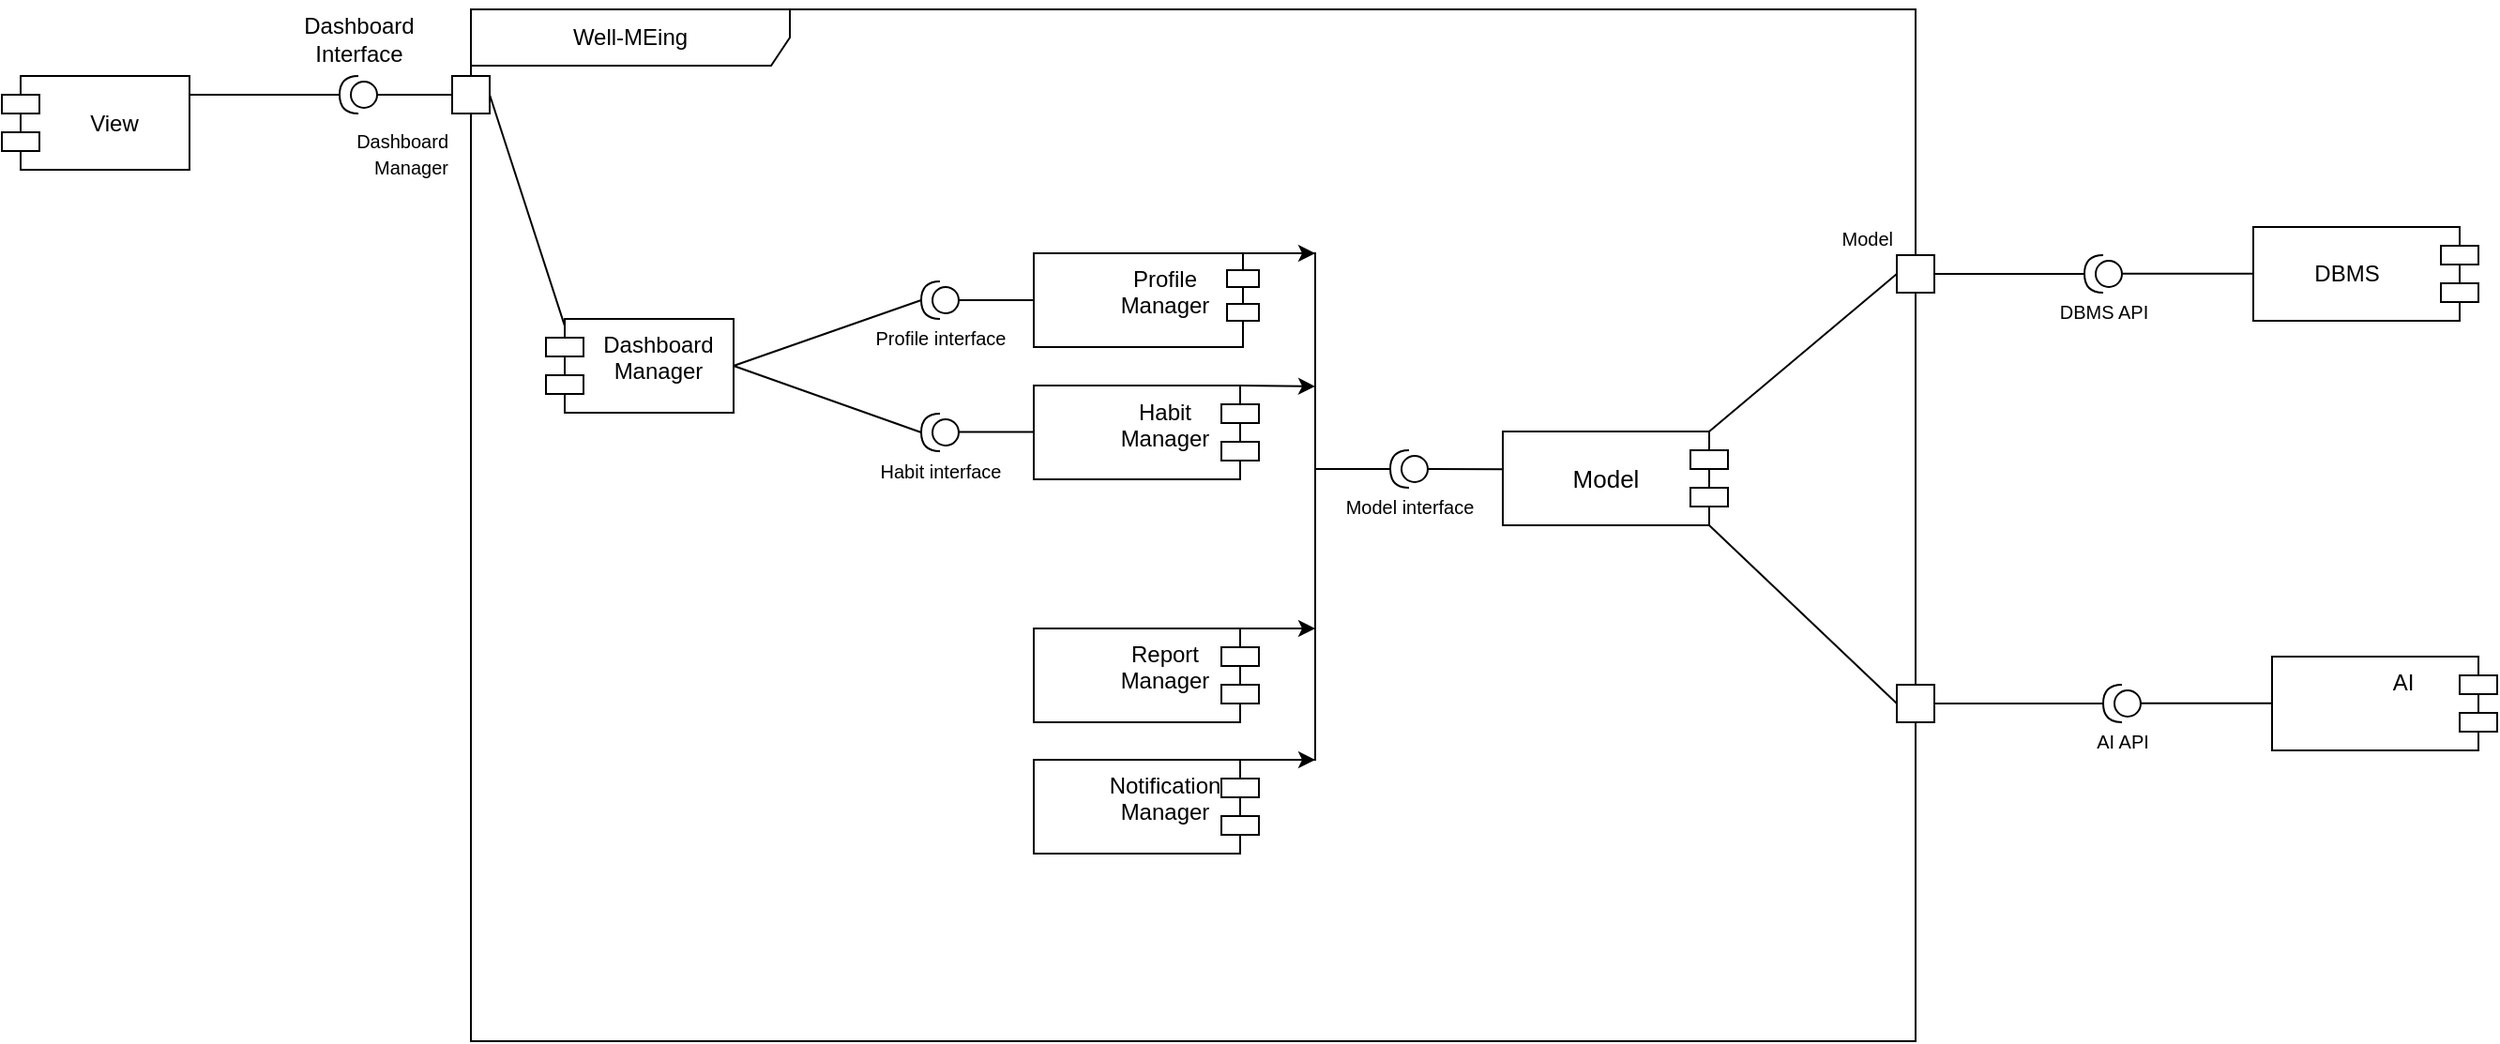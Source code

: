 <mxfile version="26.2.1">
  <diagram name="Page-1" id="dVhaivW-xpZkZyqSUvsk">
    <mxGraphModel dx="1457" dy="854" grid="1" gridSize="10" guides="1" tooltips="1" connect="1" arrows="1" fold="1" page="1" pageScale="1" pageWidth="3300" pageHeight="4681" math="0" shadow="0">
      <root>
        <mxCell id="0" />
        <mxCell id="1" parent="0" />
        <mxCell id="TjW6ZRHWTmePl0IYwKCA-1" value="&lt;div&gt;&lt;br&gt;&lt;/div&gt;" style="shape=module;align=left;spacingLeft=20;align=center;verticalAlign=top;whiteSpace=wrap;html=1;" vertex="1" parent="1">
          <mxGeometry x="380" y="305.5" width="100" height="50" as="geometry" />
        </mxCell>
        <mxCell id="TjW6ZRHWTmePl0IYwKCA-2" value="Well-MEing" style="shape=umlFrame;whiteSpace=wrap;html=1;pointerEvents=0;recursiveResize=0;container=1;collapsible=0;width=170;" vertex="1" parent="1">
          <mxGeometry x="630" y="270" width="770" height="550" as="geometry" />
        </mxCell>
        <mxCell id="TjW6ZRHWTmePl0IYwKCA-3" value="&lt;font style=&quot;font-size: 10px;&quot;&gt;Dashboard&lt;/font&gt;&lt;div&gt;&lt;font style=&quot;font-size: 10px;&quot;&gt;Manager&lt;/font&gt;&lt;/div&gt;" style="whiteSpace=wrap;html=1;aspect=fixed;verticalAlign=top;spacingBottom=0;labelPosition=left;verticalLabelPosition=bottom;align=right;" vertex="1" parent="TjW6ZRHWTmePl0IYwKCA-2">
          <mxGeometry x="-10" y="35.5" width="20" height="20" as="geometry" />
        </mxCell>
        <mxCell id="TjW6ZRHWTmePl0IYwKCA-4" value="Habit&lt;br&gt;Manager&lt;div&gt;&lt;br&gt;&lt;/div&gt;" style="shape=module;align=left;spacingLeft=20;align=center;verticalAlign=top;whiteSpace=wrap;html=1;flipH=1;" vertex="1" parent="TjW6ZRHWTmePl0IYwKCA-2">
          <mxGeometry x="300" y="200.5" width="120" height="50" as="geometry" />
        </mxCell>
        <mxCell id="TjW6ZRHWTmePl0IYwKCA-5" value="&lt;div&gt;Profile&lt;br&gt;Manager&lt;div&gt;&lt;br&gt;&lt;/div&gt;&lt;/div&gt;" style="shape=module;align=left;spacingLeft=20;align=center;verticalAlign=top;whiteSpace=wrap;html=1;flipH=1;jettyWidth=17;jettyHeight=9;" vertex="1" parent="TjW6ZRHWTmePl0IYwKCA-2">
          <mxGeometry x="300" y="130" width="120" height="50" as="geometry" />
        </mxCell>
        <mxCell id="TjW6ZRHWTmePl0IYwKCA-6" value="Notification&lt;div&gt;Manager&lt;/div&gt;" style="shape=module;align=left;spacingLeft=20;align=center;verticalAlign=top;whiteSpace=wrap;html=1;flipH=1;" vertex="1" parent="TjW6ZRHWTmePl0IYwKCA-2">
          <mxGeometry x="300" y="400" width="120" height="50" as="geometry" />
        </mxCell>
        <mxCell id="TjW6ZRHWTmePl0IYwKCA-7" value="Dashboard Manager&lt;div&gt;&lt;br&gt;&lt;/div&gt;" style="shape=module;align=left;spacingLeft=20;align=center;verticalAlign=top;whiteSpace=wrap;html=1;" vertex="1" parent="TjW6ZRHWTmePl0IYwKCA-2">
          <mxGeometry x="40" y="165" width="100" height="50" as="geometry" />
        </mxCell>
        <mxCell id="TjW6ZRHWTmePl0IYwKCA-8" value="&lt;font style=&quot;font-size: 10px;&quot;&gt;Profile interface&lt;/font&gt;" style="shape=providedRequiredInterface;html=1;verticalLabelPosition=bottom;sketch=0;flipV=1;flipH=1;" vertex="1" parent="TjW6ZRHWTmePl0IYwKCA-2">
          <mxGeometry x="240" y="145" width="20" height="20" as="geometry" />
        </mxCell>
        <mxCell id="TjW6ZRHWTmePl0IYwKCA-9" value="&lt;font style=&quot;font-size: 10px;&quot;&gt;Habit interface&lt;/font&gt;" style="shape=providedRequiredInterface;html=1;verticalLabelPosition=bottom;sketch=0;flipV=1;flipH=1;" vertex="1" parent="TjW6ZRHWTmePl0IYwKCA-2">
          <mxGeometry x="240" y="215.5" width="20" height="20" as="geometry" />
        </mxCell>
        <mxCell id="TjW6ZRHWTmePl0IYwKCA-10" value="" style="endArrow=none;html=1;rounded=0;entryX=1.001;entryY=0.5;entryDx=0;entryDy=0;entryPerimeter=0;exitX=0;exitY=0.5;exitDx=0;exitDy=0;exitPerimeter=0;" edge="1" parent="TjW6ZRHWTmePl0IYwKCA-2" source="TjW6ZRHWTmePl0IYwKCA-8" target="TjW6ZRHWTmePl0IYwKCA-5">
          <mxGeometry width="50" height="50" relative="1" as="geometry">
            <mxPoint x="300" y="300" as="sourcePoint" />
            <mxPoint x="350" y="250" as="targetPoint" />
          </mxGeometry>
        </mxCell>
        <mxCell id="TjW6ZRHWTmePl0IYwKCA-11" value="" style="endArrow=none;html=1;rounded=0;entryX=1;entryY=0.5;entryDx=0;entryDy=0;entryPerimeter=0;exitX=1;exitY=0.5;exitDx=0;exitDy=0;" edge="1" parent="TjW6ZRHWTmePl0IYwKCA-2" source="TjW6ZRHWTmePl0IYwKCA-7" target="TjW6ZRHWTmePl0IYwKCA-8">
          <mxGeometry width="50" height="50" relative="1" as="geometry">
            <mxPoint x="170" y="130" as="sourcePoint" />
            <mxPoint x="220" y="80" as="targetPoint" />
          </mxGeometry>
        </mxCell>
        <mxCell id="TjW6ZRHWTmePl0IYwKCA-12" value="" style="endArrow=none;html=1;rounded=0;entryX=1;entryY=0.5;entryDx=0;entryDy=0;exitX=1;exitY=0.5;exitDx=0;exitDy=0;exitPerimeter=0;" edge="1" parent="TjW6ZRHWTmePl0IYwKCA-2" source="TjW6ZRHWTmePl0IYwKCA-9" target="TjW6ZRHWTmePl0IYwKCA-7">
          <mxGeometry width="50" height="50" relative="1" as="geometry">
            <mxPoint x="190" y="260" as="sourcePoint" />
            <mxPoint x="240" y="210" as="targetPoint" />
          </mxGeometry>
        </mxCell>
        <mxCell id="TjW6ZRHWTmePl0IYwKCA-13" value="" style="endArrow=none;html=1;rounded=0;entryX=1.001;entryY=0.5;entryDx=0;entryDy=0;entryPerimeter=0;exitX=0;exitY=0.5;exitDx=0;exitDy=0;exitPerimeter=0;" edge="1" parent="TjW6ZRHWTmePl0IYwKCA-2">
          <mxGeometry width="50" height="50" relative="1" as="geometry">
            <mxPoint x="260" y="225.26" as="sourcePoint" />
            <mxPoint x="300" y="225.26" as="targetPoint" />
          </mxGeometry>
        </mxCell>
        <mxCell id="TjW6ZRHWTmePl0IYwKCA-14" value="" style="endArrow=none;html=1;rounded=0;entryX=1;entryY=0.5;entryDx=0;entryDy=0;exitX=0.099;exitY=0.069;exitDx=0;exitDy=0;exitPerimeter=0;" edge="1" parent="TjW6ZRHWTmePl0IYwKCA-2" source="TjW6ZRHWTmePl0IYwKCA-7" target="TjW6ZRHWTmePl0IYwKCA-3">
          <mxGeometry width="50" height="50" relative="1" as="geometry">
            <mxPoint x="220" y="210" as="sourcePoint" />
            <mxPoint x="270" y="160" as="targetPoint" />
          </mxGeometry>
        </mxCell>
        <mxCell id="TjW6ZRHWTmePl0IYwKCA-15" value="Report&lt;div&gt;Manager&lt;/div&gt;" style="shape=module;align=left;spacingLeft=20;align=center;verticalAlign=top;whiteSpace=wrap;html=1;flipH=1;" vertex="1" parent="TjW6ZRHWTmePl0IYwKCA-2">
          <mxGeometry x="300" y="330" width="120" height="50" as="geometry" />
        </mxCell>
        <mxCell id="TjW6ZRHWTmePl0IYwKCA-16" value="&lt;div style=&quot;padding-top: 0px;&quot;&gt;&lt;br&gt;&lt;/div&gt;" style="shape=module;align=left;spacingLeft=20;align=center;verticalAlign=bottom;whiteSpace=wrap;html=1;flipH=1;" vertex="1" parent="TjW6ZRHWTmePl0IYwKCA-2">
          <mxGeometry x="550" y="225" width="120" height="50" as="geometry" />
        </mxCell>
        <mxCell id="TjW6ZRHWTmePl0IYwKCA-17" value="&lt;font style=&quot;font-size: 10px;&quot;&gt;Model interface&lt;/font&gt;" style="shape=providedRequiredInterface;html=1;verticalLabelPosition=bottom;sketch=0;flipV=1;flipH=1;" vertex="1" parent="TjW6ZRHWTmePl0IYwKCA-2">
          <mxGeometry x="490" y="235" width="20" height="20" as="geometry" />
        </mxCell>
        <mxCell id="TjW6ZRHWTmePl0IYwKCA-18" value="" style="endArrow=none;html=1;rounded=0;entryX=1.001;entryY=0.402;entryDx=0;entryDy=0;entryPerimeter=0;exitX=0;exitY=0.5;exitDx=0;exitDy=0;exitPerimeter=0;" edge="1" parent="TjW6ZRHWTmePl0IYwKCA-2" source="TjW6ZRHWTmePl0IYwKCA-17" target="TjW6ZRHWTmePl0IYwKCA-16">
          <mxGeometry width="50" height="50" relative="1" as="geometry">
            <mxPoint x="480" y="239.5" as="sourcePoint" />
            <mxPoint x="530" y="240.5" as="targetPoint" />
          </mxGeometry>
        </mxCell>
        <mxCell id="TjW6ZRHWTmePl0IYwKCA-19" value="&lt;font&gt;Model&lt;/font&gt;" style="text;html=1;align=center;verticalAlign=middle;whiteSpace=wrap;rounded=0;fontSize=13;" vertex="1" parent="TjW6ZRHWTmePl0IYwKCA-2">
          <mxGeometry x="570" y="235" width="70" height="30" as="geometry" />
        </mxCell>
        <mxCell id="TjW6ZRHWTmePl0IYwKCA-20" value="&lt;font size=&quot;1&quot;&gt;Model&lt;/font&gt;" style="whiteSpace=wrap;html=1;aspect=fixed;verticalAlign=bottom;spacingBottom=0;labelPosition=left;verticalLabelPosition=top;align=right;" vertex="1" parent="TjW6ZRHWTmePl0IYwKCA-2">
          <mxGeometry x="760" y="131" width="20" height="20" as="geometry" />
        </mxCell>
        <mxCell id="TjW6ZRHWTmePl0IYwKCA-21" value="" style="endArrow=none;html=1;rounded=0;entryX=0;entryY=0.5;entryDx=0;entryDy=0;exitX=0;exitY=0;exitDx=10;exitDy=0;exitPerimeter=0;" edge="1" parent="TjW6ZRHWTmePl0IYwKCA-2" source="TjW6ZRHWTmePl0IYwKCA-16" target="TjW6ZRHWTmePl0IYwKCA-20">
          <mxGeometry width="50" height="50" relative="1" as="geometry">
            <mxPoint x="590" y="285" as="sourcePoint" />
            <mxPoint x="460" y="240" as="targetPoint" />
          </mxGeometry>
        </mxCell>
        <mxCell id="TjW6ZRHWTmePl0IYwKCA-22" value="" style="whiteSpace=wrap;html=1;aspect=fixed;verticalAlign=bottom;spacingBottom=0;labelPosition=left;verticalLabelPosition=top;align=right;" vertex="1" parent="TjW6ZRHWTmePl0IYwKCA-2">
          <mxGeometry x="760" y="360" width="20" height="20" as="geometry" />
        </mxCell>
        <mxCell id="TjW6ZRHWTmePl0IYwKCA-23" value="" style="endArrow=none;html=1;rounded=0;entryX=0;entryY=0.5;entryDx=0;entryDy=0;exitX=0;exitY=1;exitDx=10;exitDy=0;exitPerimeter=0;" edge="1" parent="TjW6ZRHWTmePl0IYwKCA-2" source="TjW6ZRHWTmePl0IYwKCA-16" target="TjW6ZRHWTmePl0IYwKCA-22">
          <mxGeometry width="50" height="50" relative="1" as="geometry">
            <mxPoint x="680" y="370" as="sourcePoint" />
            <mxPoint x="720" y="310" as="targetPoint" />
          </mxGeometry>
        </mxCell>
        <mxCell id="TjW6ZRHWTmePl0IYwKCA-24" value="" style="endArrow=none;html=1;rounded=0;exitX=0;exitY=0;exitDx=8.5;exitDy=0;exitPerimeter=0;entryX=0;entryY=0;entryDx=10;entryDy=0;entryPerimeter=0;" edge="1" parent="TjW6ZRHWTmePl0IYwKCA-2" source="TjW6ZRHWTmePl0IYwKCA-5" target="TjW6ZRHWTmePl0IYwKCA-6">
          <mxGeometry width="50" height="50" relative="1" as="geometry">
            <mxPoint x="580" y="290" as="sourcePoint" />
            <mxPoint x="630" y="240" as="targetPoint" />
            <Array as="points">
              <mxPoint x="450" y="130" />
              <mxPoint x="450" y="400" />
            </Array>
          </mxGeometry>
        </mxCell>
        <mxCell id="TjW6ZRHWTmePl0IYwKCA-25" value="" style="endArrow=classic;html=1;rounded=0;exitX=0;exitY=0;exitDx=8.5;exitDy=0;exitPerimeter=0;" edge="1" parent="TjW6ZRHWTmePl0IYwKCA-2">
          <mxGeometry width="50" height="50" relative="1" as="geometry">
            <mxPoint x="410" y="200.5" as="sourcePoint" />
            <mxPoint x="450" y="201" as="targetPoint" />
          </mxGeometry>
        </mxCell>
        <mxCell id="TjW6ZRHWTmePl0IYwKCA-26" value="" style="endArrow=classic;html=1;rounded=0;exitX=0;exitY=0;exitDx=10;exitDy=0;exitPerimeter=0;" edge="1" parent="TjW6ZRHWTmePl0IYwKCA-2" source="TjW6ZRHWTmePl0IYwKCA-15">
          <mxGeometry width="50" height="50" relative="1" as="geometry">
            <mxPoint x="400" y="320" as="sourcePoint" />
            <mxPoint x="450" y="330" as="targetPoint" />
          </mxGeometry>
        </mxCell>
        <mxCell id="TjW6ZRHWTmePl0IYwKCA-27" value="" style="endArrow=classic;html=1;rounded=0;exitX=0;exitY=0;exitDx=10;exitDy=0;exitPerimeter=0;" edge="1" parent="TjW6ZRHWTmePl0IYwKCA-2">
          <mxGeometry width="50" height="50" relative="1" as="geometry">
            <mxPoint x="410" y="400" as="sourcePoint" />
            <mxPoint x="450" y="400" as="targetPoint" />
          </mxGeometry>
        </mxCell>
        <mxCell id="TjW6ZRHWTmePl0IYwKCA-28" value="" style="shape=providedRequiredInterface;html=1;verticalLabelPosition=top;sketch=0;verticalAlign=bottom;labelPosition=center;align=center;fontSize=10;rotation=-180;" vertex="1" parent="1">
          <mxGeometry x="560" y="305.5" width="20" height="20" as="geometry" />
        </mxCell>
        <mxCell id="TjW6ZRHWTmePl0IYwKCA-29" value="" style="line;strokeWidth=1;fillColor=none;align=left;verticalAlign=middle;spacingTop=-1;spacingLeft=3;spacingRight=3;rotatable=0;labelPosition=right;points=[];portConstraint=eastwest;strokeColor=inherit;" vertex="1" parent="1">
          <mxGeometry x="480" y="311.5" width="80" height="8" as="geometry" />
        </mxCell>
        <mxCell id="TjW6ZRHWTmePl0IYwKCA-30" value="&lt;div style=&quot;padding-top: 0px;&quot;&gt;&lt;br&gt;&lt;/div&gt;" style="shape=module;align=left;spacingLeft=20;align=center;verticalAlign=bottom;whiteSpace=wrap;html=1;flipH=1;" vertex="1" parent="1">
          <mxGeometry x="1580" y="386" width="120" height="50" as="geometry" />
        </mxCell>
        <mxCell id="TjW6ZRHWTmePl0IYwKCA-31" value="" style="endArrow=none;html=1;rounded=0;entryX=1;entryY=0.5;entryDx=0;entryDy=0;exitX=1;exitY=0.5;exitDx=0;exitDy=0;exitPerimeter=0;" edge="1" parent="1" source="TjW6ZRHWTmePl0IYwKCA-36" target="TjW6ZRHWTmePl0IYwKCA-20">
          <mxGeometry width="50" height="50" relative="1" as="geometry">
            <mxPoint x="1490" y="513.83" as="sourcePoint" />
            <mxPoint x="1420" y="513.83" as="targetPoint" />
          </mxGeometry>
        </mxCell>
        <mxCell id="TjW6ZRHWTmePl0IYwKCA-32" value="Dashboard&lt;div&gt;Interface&lt;/div&gt;" style="text;html=1;align=center;verticalAlign=middle;resizable=0;points=[];autosize=1;strokeColor=none;fillColor=none;" vertex="1" parent="1">
          <mxGeometry x="530" y="265.5" width="80" height="40" as="geometry" />
        </mxCell>
        <mxCell id="TjW6ZRHWTmePl0IYwKCA-33" value="" style="endArrow=none;html=1;rounded=0;entryX=0;entryY=0.5;entryDx=0;entryDy=0;exitX=0;exitY=0.5;exitDx=0;exitDy=0;exitPerimeter=0;" edge="1" parent="1" source="TjW6ZRHWTmePl0IYwKCA-28" target="TjW6ZRHWTmePl0IYwKCA-3">
          <mxGeometry width="50" height="50" relative="1" as="geometry">
            <mxPoint x="590" y="350" as="sourcePoint" />
            <mxPoint x="640" y="300" as="targetPoint" />
          </mxGeometry>
        </mxCell>
        <mxCell id="TjW6ZRHWTmePl0IYwKCA-34" value="View" style="text;html=1;align=center;verticalAlign=middle;whiteSpace=wrap;rounded=0;" vertex="1" parent="1">
          <mxGeometry x="410" y="315.5" width="60" height="30" as="geometry" />
        </mxCell>
        <mxCell id="TjW6ZRHWTmePl0IYwKCA-35" value="&lt;div&gt;AI&lt;/div&gt;" style="shape=module;align=left;spacingLeft=20;align=center;verticalAlign=top;whiteSpace=wrap;html=1;flipH=1;" vertex="1" parent="1">
          <mxGeometry x="1590" y="615" width="120" height="50" as="geometry" />
        </mxCell>
        <mxCell id="TjW6ZRHWTmePl0IYwKCA-36" value="&lt;font style=&quot;font-size: 10px;&quot;&gt;DBMS API&lt;/font&gt;" style="shape=providedRequiredInterface;html=1;verticalLabelPosition=bottom;sketch=0;flipV=1;flipH=1;direction=east;" vertex="1" parent="1">
          <mxGeometry x="1490" y="401" width="20" height="20" as="geometry" />
        </mxCell>
        <mxCell id="TjW6ZRHWTmePl0IYwKCA-37" value="" style="endArrow=none;html=1;rounded=0;entryX=1;entryY=0.5;entryDx=0;entryDy=0;" edge="1" parent="1">
          <mxGeometry width="50" height="50" relative="1" as="geometry">
            <mxPoint x="1580" y="410.86" as="sourcePoint" />
            <mxPoint x="1510" y="410.86" as="targetPoint" />
          </mxGeometry>
        </mxCell>
        <mxCell id="TjW6ZRHWTmePl0IYwKCA-38" value="&lt;font style=&quot;font-size: 10px;&quot;&gt;AI API&lt;/font&gt;" style="shape=providedRequiredInterface;html=1;verticalLabelPosition=bottom;sketch=0;flipV=1;flipH=1;direction=east;" vertex="1" parent="1">
          <mxGeometry x="1500" y="630" width="20" height="20" as="geometry" />
        </mxCell>
        <mxCell id="TjW6ZRHWTmePl0IYwKCA-39" value="" style="endArrow=none;html=1;rounded=0;entryX=1;entryY=0.5;entryDx=0;entryDy=0;" edge="1" parent="1">
          <mxGeometry width="50" height="50" relative="1" as="geometry">
            <mxPoint x="1590" y="639.86" as="sourcePoint" />
            <mxPoint x="1520" y="639.86" as="targetPoint" />
          </mxGeometry>
        </mxCell>
        <mxCell id="TjW6ZRHWTmePl0IYwKCA-40" value="" style="endArrow=none;html=1;rounded=0;entryX=1;entryY=0.5;entryDx=0;entryDy=0;exitX=1;exitY=0.5;exitDx=0;exitDy=0;exitPerimeter=0;" edge="1" parent="1" source="TjW6ZRHWTmePl0IYwKCA-38" target="TjW6ZRHWTmePl0IYwKCA-22">
          <mxGeometry width="50" height="50" relative="1" as="geometry">
            <mxPoint x="1590" y="734.86" as="sourcePoint" />
            <mxPoint x="1520" y="734.86" as="targetPoint" />
          </mxGeometry>
        </mxCell>
        <mxCell id="TjW6ZRHWTmePl0IYwKCA-41" value="" style="endArrow=classic;html=1;rounded=0;exitX=0;exitY=0;exitDx=8.5;exitDy=0;exitPerimeter=0;" edge="1" parent="1" source="TjW6ZRHWTmePl0IYwKCA-5">
          <mxGeometry width="50" height="50" relative="1" as="geometry">
            <mxPoint x="1000" y="520" as="sourcePoint" />
            <mxPoint x="1080" y="400" as="targetPoint" />
          </mxGeometry>
        </mxCell>
        <mxCell id="TjW6ZRHWTmePl0IYwKCA-42" value="" style="endArrow=none;html=1;rounded=0;entryX=1;entryY=0.5;entryDx=0;entryDy=0;entryPerimeter=0;" edge="1" parent="1" target="TjW6ZRHWTmePl0IYwKCA-17">
          <mxGeometry width="50" height="50" relative="1" as="geometry">
            <mxPoint x="1080" y="515" as="sourcePoint" />
            <mxPoint x="1090" y="500" as="targetPoint" />
          </mxGeometry>
        </mxCell>
        <mxCell id="TjW6ZRHWTmePl0IYwKCA-43" value="DBMS" style="text;html=1;align=center;verticalAlign=middle;whiteSpace=wrap;rounded=0;" vertex="1" parent="1">
          <mxGeometry x="1600" y="396" width="60" height="30" as="geometry" />
        </mxCell>
      </root>
    </mxGraphModel>
  </diagram>
</mxfile>
